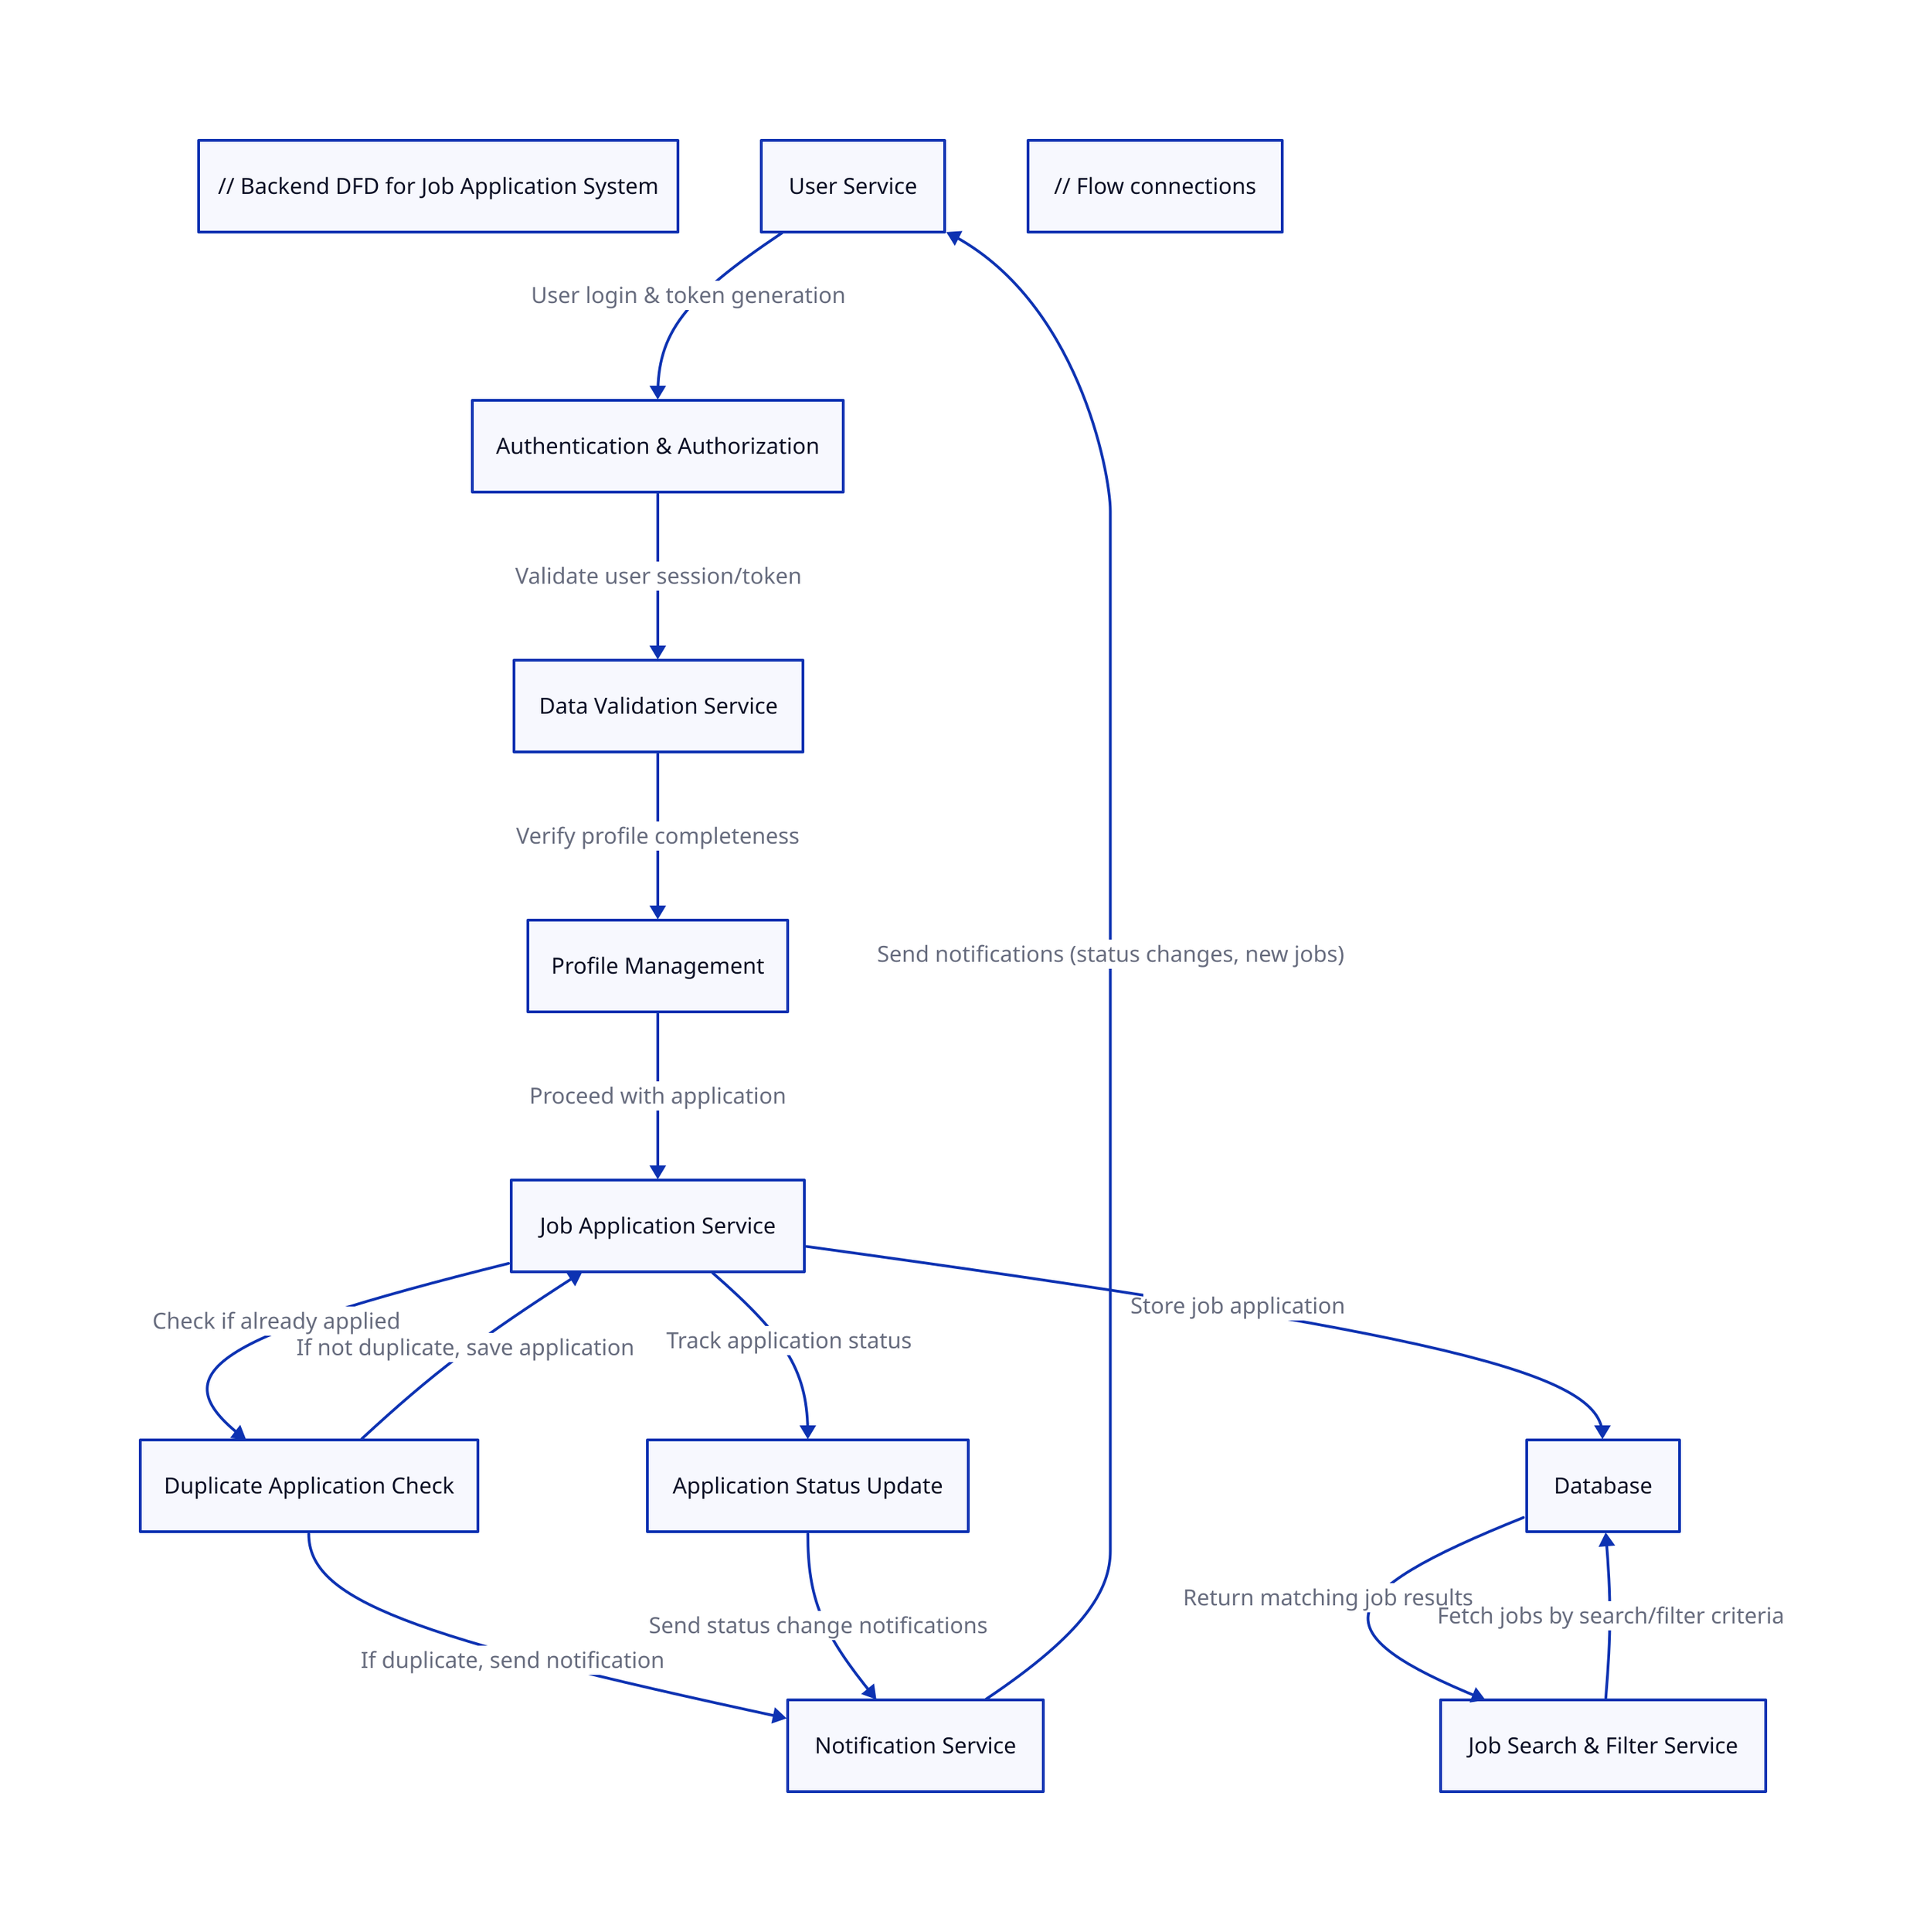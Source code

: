 // Backend DFD for Job Application System

User_Service {
  label: "User Service"
}

Authentication_Service {
  label: "Authentication & Authorization"
}

Validation_Service {
  label: "Data Validation Service"
}

Application_Service {
  label: "Job Application Service"
}

Duplicate_Check {
  label: "Duplicate Application Check"
}

Database {
  label: "Database"
}

Notification_Service {
  label: "Notification Service"
}

Search_Service {
  label: "Job Search & Filter Service"
}

Profile_Management {
  label: "Profile Management"
}

Status_Update_Service {
  label: "Application Status Update"
}

// Flow connections
User_Service -> Authentication_Service: "User login & token generation"
Authentication_Service -> Validation_Service: "Validate user session/token"
Validation_Service -> Profile_Management: "Verify profile completeness"
Profile_Management -> Application_Service: "Proceed with application"

Application_Service -> Duplicate_Check: "Check if already applied"
Duplicate_Check -> Application_Service: "If not duplicate, save application"
Duplicate_Check -> Notification_Service: "If duplicate, send notification"

Application_Service -> Database: "Store job application"
Application_Service -> Status_Update_Service: "Track application status"
Status_Update_Service -> Notification_Service: "Send status change notifications"

Search_Service -> Database: "Fetch jobs by search/filter criteria"
Database -> Search_Service: "Return matching job results"

Notification_Service -> User_Service: "Send notifications (status changes, new jobs)"

